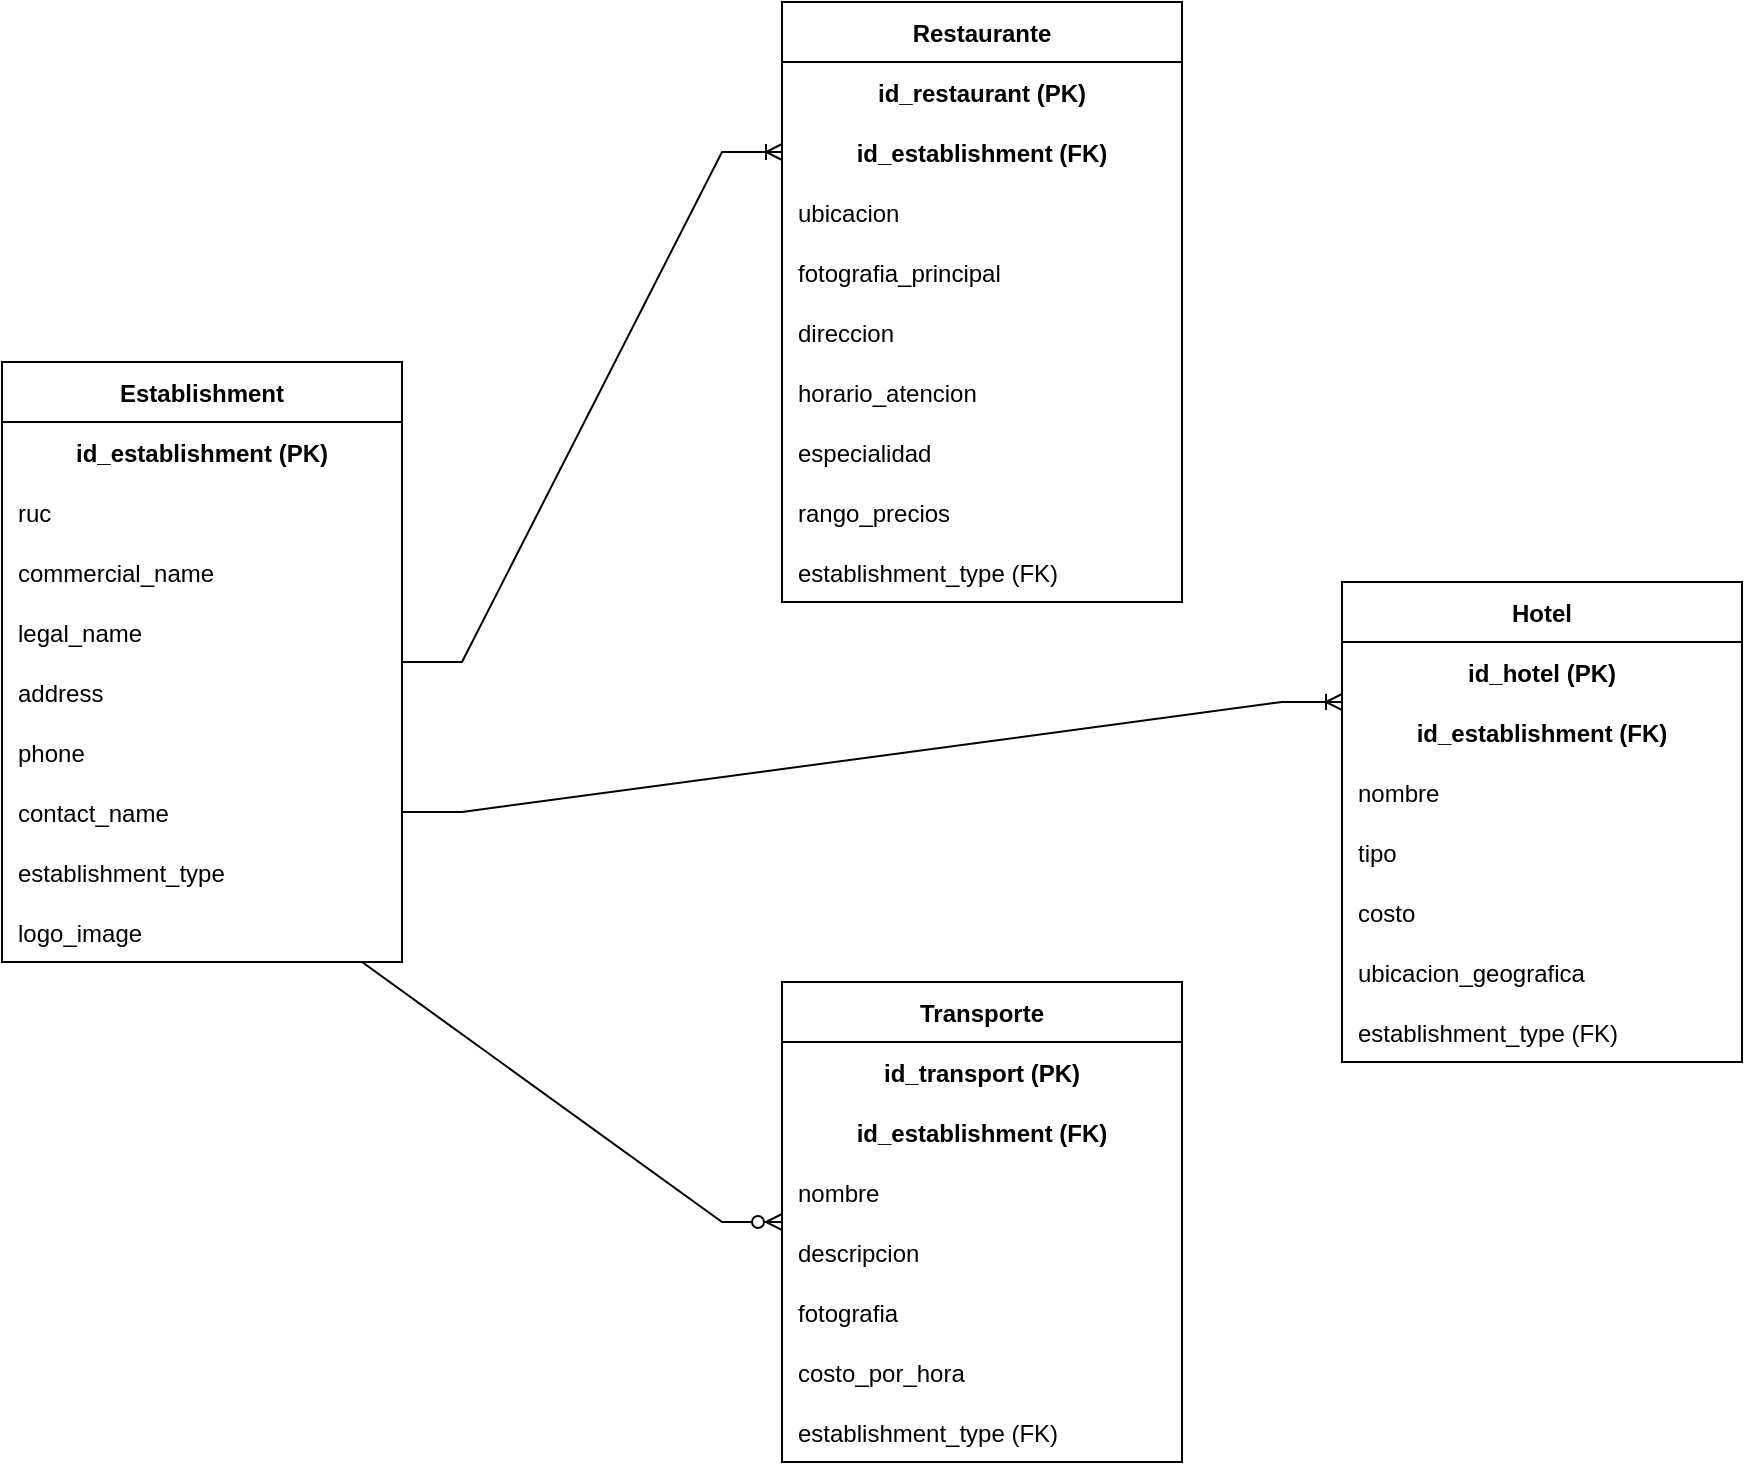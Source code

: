 <mxfile version="24.6.4" type="google">
  <diagram name="Page-1" id="r0cx-lcbzFBn6NEN5lIH">
    <mxGraphModel grid="1" page="1" gridSize="10" guides="1" tooltips="1" connect="1" arrows="1" fold="1" pageScale="1" pageWidth="850" pageHeight="1100" math="0" shadow="0">
      <root>
        <mxCell id="0" />
        <mxCell id="1" parent="0" />
        <mxCell id="52D9RYargoR9tX5GpVEe-107" value="Establishment" style="shape=table;startSize=30;container=1;collapsible=1;childLayout=tableLayout;fixedRows=1;rowLines=0;fontStyle=1;align=center;resizeLast=1;" vertex="1" parent="1">
          <mxGeometry x="180" y="190" width="200" height="300" as="geometry" />
        </mxCell>
        <mxCell id="52D9RYargoR9tX5GpVEe-108" value="id_establishment (PK)" style="shape=partialRectangle;overflow=hidden;connectable=0;fillColor=none;top=0;left=0;bottom=0;right=0;fontStyle=1;" vertex="1" parent="52D9RYargoR9tX5GpVEe-107">
          <mxGeometry y="30" width="200" height="30" as="geometry" />
        </mxCell>
        <mxCell id="52D9RYargoR9tX5GpVEe-109" value="ruc" style="shape=partialRectangle;overflow=hidden;connectable=0;fillColor=none;top=0;left=0;bottom=0;right=0;align=left;spacingLeft=6;" vertex="1" parent="52D9RYargoR9tX5GpVEe-107">
          <mxGeometry y="60" width="200" height="30" as="geometry" />
        </mxCell>
        <mxCell id="52D9RYargoR9tX5GpVEe-110" value="commercial_name" style="shape=partialRectangle;overflow=hidden;connectable=0;fillColor=none;top=0;left=0;bottom=0;right=0;align=left;spacingLeft=6;" vertex="1" parent="52D9RYargoR9tX5GpVEe-107">
          <mxGeometry y="90" width="200" height="30" as="geometry" />
        </mxCell>
        <mxCell id="52D9RYargoR9tX5GpVEe-111" value="legal_name" style="shape=partialRectangle;overflow=hidden;connectable=0;fillColor=none;top=0;left=0;bottom=0;right=0;align=left;spacingLeft=6;" vertex="1" parent="52D9RYargoR9tX5GpVEe-107">
          <mxGeometry y="120" width="200" height="30" as="geometry" />
        </mxCell>
        <mxCell id="52D9RYargoR9tX5GpVEe-112" value="address" style="shape=partialRectangle;overflow=hidden;connectable=0;fillColor=none;top=0;left=0;bottom=0;right=0;align=left;spacingLeft=6;" vertex="1" parent="52D9RYargoR9tX5GpVEe-107">
          <mxGeometry y="150" width="200" height="30" as="geometry" />
        </mxCell>
        <mxCell id="52D9RYargoR9tX5GpVEe-113" value="phone" style="shape=partialRectangle;overflow=hidden;connectable=0;fillColor=none;top=0;left=0;bottom=0;right=0;align=left;spacingLeft=6;" vertex="1" parent="52D9RYargoR9tX5GpVEe-107">
          <mxGeometry y="180" width="200" height="30" as="geometry" />
        </mxCell>
        <mxCell id="52D9RYargoR9tX5GpVEe-114" value="contact_name" style="shape=partialRectangle;overflow=hidden;connectable=0;fillColor=none;top=0;left=0;bottom=0;right=0;align=left;spacingLeft=6;" vertex="1" parent="52D9RYargoR9tX5GpVEe-107">
          <mxGeometry y="210" width="200" height="30" as="geometry" />
        </mxCell>
        <mxCell id="52D9RYargoR9tX5GpVEe-115" value="establishment_type" style="shape=partialRectangle;overflow=hidden;connectable=0;fillColor=none;top=0;left=0;bottom=0;right=0;align=left;spacingLeft=6;" vertex="1" parent="52D9RYargoR9tX5GpVEe-107">
          <mxGeometry y="240" width="200" height="30" as="geometry" />
        </mxCell>
        <mxCell id="52D9RYargoR9tX5GpVEe-116" value="logo_image" style="shape=partialRectangle;overflow=hidden;connectable=0;fillColor=none;top=0;left=0;bottom=0;right=0;align=left;spacingLeft=6;" vertex="1" parent="52D9RYargoR9tX5GpVEe-107">
          <mxGeometry y="270" width="200" height="30" as="geometry" />
        </mxCell>
        <mxCell id="52D9RYargoR9tX5GpVEe-117" value="Restaurante" style="shape=table;startSize=30;container=1;collapsible=1;childLayout=tableLayout;fixedRows=1;rowLines=0;fontStyle=1;align=center;resizeLast=1;" vertex="1" parent="1">
          <mxGeometry x="570" y="10" width="200" height="300" as="geometry" />
        </mxCell>
        <mxCell id="52D9RYargoR9tX5GpVEe-118" value="id_restaurant (PK)" style="shape=partialRectangle;overflow=hidden;connectable=0;fillColor=none;top=0;left=0;bottom=0;right=0;fontStyle=1;" vertex="1" parent="52D9RYargoR9tX5GpVEe-117">
          <mxGeometry y="30" width="200" height="30" as="geometry" />
        </mxCell>
        <mxCell id="52D9RYargoR9tX5GpVEe-119" value="id_establishment (FK)" style="shape=partialRectangle;overflow=hidden;connectable=0;fillColor=none;top=0;left=0;bottom=0;right=0;fontStyle=1;" vertex="1" parent="52D9RYargoR9tX5GpVEe-117">
          <mxGeometry y="60" width="200" height="30" as="geometry" />
        </mxCell>
        <mxCell id="52D9RYargoR9tX5GpVEe-120" value="ubicacion" style="shape=partialRectangle;overflow=hidden;connectable=0;fillColor=none;top=0;left=0;bottom=0;right=0;align=left;spacingLeft=6;" vertex="1" parent="52D9RYargoR9tX5GpVEe-117">
          <mxGeometry y="90" width="200" height="30" as="geometry" />
        </mxCell>
        <mxCell id="52D9RYargoR9tX5GpVEe-121" value="fotografia_principal" style="shape=partialRectangle;overflow=hidden;connectable=0;fillColor=none;top=0;left=0;bottom=0;right=0;align=left;spacingLeft=6;" vertex="1" parent="52D9RYargoR9tX5GpVEe-117">
          <mxGeometry y="120" width="200" height="30" as="geometry" />
        </mxCell>
        <mxCell id="52D9RYargoR9tX5GpVEe-122" value="direccion" style="shape=partialRectangle;overflow=hidden;connectable=0;fillColor=none;top=0;left=0;bottom=0;right=0;align=left;spacingLeft=6;" vertex="1" parent="52D9RYargoR9tX5GpVEe-117">
          <mxGeometry y="150" width="200" height="30" as="geometry" />
        </mxCell>
        <mxCell id="52D9RYargoR9tX5GpVEe-123" value="horario_atencion" style="shape=partialRectangle;overflow=hidden;connectable=0;fillColor=none;top=0;left=0;bottom=0;right=0;align=left;spacingLeft=6;" vertex="1" parent="52D9RYargoR9tX5GpVEe-117">
          <mxGeometry y="180" width="200" height="30" as="geometry" />
        </mxCell>
        <mxCell id="52D9RYargoR9tX5GpVEe-124" value="especialidad" style="shape=partialRectangle;overflow=hidden;connectable=0;fillColor=none;top=0;left=0;bottom=0;right=0;align=left;spacingLeft=6;" vertex="1" parent="52D9RYargoR9tX5GpVEe-117">
          <mxGeometry y="210" width="200" height="30" as="geometry" />
        </mxCell>
        <mxCell id="52D9RYargoR9tX5GpVEe-125" value="rango_precios" style="shape=partialRectangle;overflow=hidden;connectable=0;fillColor=none;top=0;left=0;bottom=0;right=0;align=left;spacingLeft=6;" vertex="1" parent="52D9RYargoR9tX5GpVEe-117">
          <mxGeometry y="240" width="200" height="30" as="geometry" />
        </mxCell>
        <mxCell id="52D9RYargoR9tX5GpVEe-126" value="establishment_type (FK)" style="shape=partialRectangle;overflow=hidden;connectable=0;fillColor=none;top=0;left=0;bottom=0;right=0;align=left;spacingLeft=6;" vertex="1" parent="52D9RYargoR9tX5GpVEe-117">
          <mxGeometry y="270" width="200" height="30" as="geometry" />
        </mxCell>
        <mxCell id="52D9RYargoR9tX5GpVEe-127" value="Transporte" style="shape=table;startSize=30;container=1;collapsible=1;childLayout=tableLayout;fixedRows=1;rowLines=0;fontStyle=1;align=center;resizeLast=1;" vertex="1" parent="1">
          <mxGeometry x="570" y="500" width="200" height="240" as="geometry" />
        </mxCell>
        <mxCell id="52D9RYargoR9tX5GpVEe-128" value="id_transport (PK)" style="shape=partialRectangle;overflow=hidden;connectable=0;fillColor=none;top=0;left=0;bottom=0;right=0;fontStyle=1;" vertex="1" parent="52D9RYargoR9tX5GpVEe-127">
          <mxGeometry y="30" width="200" height="30" as="geometry" />
        </mxCell>
        <mxCell id="52D9RYargoR9tX5GpVEe-129" value="id_establishment (FK)" style="shape=partialRectangle;overflow=hidden;connectable=0;fillColor=none;top=0;left=0;bottom=0;right=0;fontStyle=1;" vertex="1" parent="52D9RYargoR9tX5GpVEe-127">
          <mxGeometry y="60" width="200" height="30" as="geometry" />
        </mxCell>
        <mxCell id="52D9RYargoR9tX5GpVEe-130" value="nombre" style="shape=partialRectangle;overflow=hidden;connectable=0;fillColor=none;top=0;left=0;bottom=0;right=0;align=left;spacingLeft=6;" vertex="1" parent="52D9RYargoR9tX5GpVEe-127">
          <mxGeometry y="90" width="200" height="30" as="geometry" />
        </mxCell>
        <mxCell id="52D9RYargoR9tX5GpVEe-131" value="descripcion" style="shape=partialRectangle;overflow=hidden;connectable=0;fillColor=none;top=0;left=0;bottom=0;right=0;align=left;spacingLeft=6;" vertex="1" parent="52D9RYargoR9tX5GpVEe-127">
          <mxGeometry y="120" width="200" height="30" as="geometry" />
        </mxCell>
        <mxCell id="52D9RYargoR9tX5GpVEe-132" value="fotografia" style="shape=partialRectangle;overflow=hidden;connectable=0;fillColor=none;top=0;left=0;bottom=0;right=0;align=left;spacingLeft=6;" vertex="1" parent="52D9RYargoR9tX5GpVEe-127">
          <mxGeometry y="150" width="200" height="30" as="geometry" />
        </mxCell>
        <mxCell id="52D9RYargoR9tX5GpVEe-133" value="costo_por_hora" style="shape=partialRectangle;overflow=hidden;connectable=0;fillColor=none;top=0;left=0;bottom=0;right=0;align=left;spacingLeft=6;" vertex="1" parent="52D9RYargoR9tX5GpVEe-127">
          <mxGeometry y="180" width="200" height="30" as="geometry" />
        </mxCell>
        <mxCell id="52D9RYargoR9tX5GpVEe-134" value="establishment_type (FK)" style="shape=partialRectangle;overflow=hidden;connectable=0;fillColor=none;top=0;left=0;bottom=0;right=0;align=left;spacingLeft=6;" vertex="1" parent="52D9RYargoR9tX5GpVEe-127">
          <mxGeometry y="210" width="200" height="30" as="geometry" />
        </mxCell>
        <mxCell id="52D9RYargoR9tX5GpVEe-135" value="Hotel" style="shape=table;startSize=30;container=1;collapsible=1;childLayout=tableLayout;fixedRows=1;rowLines=0;fontStyle=1;align=center;resizeLast=1;" vertex="1" parent="1">
          <mxGeometry x="850" y="300" width="200" height="240" as="geometry" />
        </mxCell>
        <mxCell id="52D9RYargoR9tX5GpVEe-136" value="id_hotel (PK)" style="shape=partialRectangle;overflow=hidden;connectable=0;fillColor=none;top=0;left=0;bottom=0;right=0;fontStyle=1;" vertex="1" parent="52D9RYargoR9tX5GpVEe-135">
          <mxGeometry y="30" width="200" height="30" as="geometry" />
        </mxCell>
        <mxCell id="52D9RYargoR9tX5GpVEe-137" value="id_establishment (FK)" style="shape=partialRectangle;overflow=hidden;connectable=0;fillColor=none;top=0;left=0;bottom=0;right=0;fontStyle=1;" vertex="1" parent="52D9RYargoR9tX5GpVEe-135">
          <mxGeometry y="60" width="200" height="30" as="geometry" />
        </mxCell>
        <mxCell id="52D9RYargoR9tX5GpVEe-138" value="nombre" style="shape=partialRectangle;overflow=hidden;connectable=0;fillColor=none;top=0;left=0;bottom=0;right=0;align=left;spacingLeft=6;" vertex="1" parent="52D9RYargoR9tX5GpVEe-135">
          <mxGeometry y="90" width="200" height="30" as="geometry" />
        </mxCell>
        <mxCell id="52D9RYargoR9tX5GpVEe-139" value="tipo" style="shape=partialRectangle;overflow=hidden;connectable=0;fillColor=none;top=0;left=0;bottom=0;right=0;align=left;spacingLeft=6;" vertex="1" parent="52D9RYargoR9tX5GpVEe-135">
          <mxGeometry y="120" width="200" height="30" as="geometry" />
        </mxCell>
        <mxCell id="52D9RYargoR9tX5GpVEe-140" value="costo" style="shape=partialRectangle;overflow=hidden;connectable=0;fillColor=none;top=0;left=0;bottom=0;right=0;align=left;spacingLeft=6;" vertex="1" parent="52D9RYargoR9tX5GpVEe-135">
          <mxGeometry y="150" width="200" height="30" as="geometry" />
        </mxCell>
        <mxCell id="52D9RYargoR9tX5GpVEe-141" value="ubicacion_geografica" style="shape=partialRectangle;overflow=hidden;connectable=0;fillColor=none;top=0;left=0;bottom=0;right=0;align=left;spacingLeft=6;" vertex="1" parent="52D9RYargoR9tX5GpVEe-135">
          <mxGeometry y="180" width="200" height="30" as="geometry" />
        </mxCell>
        <mxCell id="52D9RYargoR9tX5GpVEe-142" value="establishment_type (FK)" style="shape=partialRectangle;overflow=hidden;connectable=0;fillColor=none;top=0;left=0;bottom=0;right=0;align=left;spacingLeft=6;" vertex="1" parent="52D9RYargoR9tX5GpVEe-135">
          <mxGeometry y="210" width="200" height="30" as="geometry" />
        </mxCell>
        <mxCell id="52D9RYargoR9tX5GpVEe-146" value="" style="edgeStyle=entityRelationEdgeStyle;fontSize=12;html=1;endArrow=ERoneToMany;rounded=0;exitX=1;exitY=0.5;exitDx=0;exitDy=0;entryX=0;entryY=0.25;entryDx=0;entryDy=0;" edge="1" parent="1" source="52D9RYargoR9tX5GpVEe-107" target="52D9RYargoR9tX5GpVEe-117">
          <mxGeometry width="100" height="100" relative="1" as="geometry">
            <mxPoint x="400" y="350" as="sourcePoint" />
            <mxPoint x="570" y="80" as="targetPoint" />
          </mxGeometry>
        </mxCell>
        <mxCell id="52D9RYargoR9tX5GpVEe-147" value="" style="edgeStyle=entityRelationEdgeStyle;fontSize=12;html=1;endArrow=ERoneToMany;rounded=0;exitX=1;exitY=0.75;exitDx=0;exitDy=0;entryX=0;entryY=0.25;entryDx=0;entryDy=0;" edge="1" parent="1" source="52D9RYargoR9tX5GpVEe-107" target="52D9RYargoR9tX5GpVEe-135">
          <mxGeometry width="100" height="100" relative="1" as="geometry">
            <mxPoint x="490" y="460" as="sourcePoint" />
            <mxPoint x="590" y="360" as="targetPoint" />
          </mxGeometry>
        </mxCell>
        <mxCell id="52D9RYargoR9tX5GpVEe-148" value="" style="edgeStyle=entityRelationEdgeStyle;fontSize=12;html=1;endArrow=ERzeroToMany;endFill=1;rounded=0;exitX=0.75;exitY=1;exitDx=0;exitDy=0;entryX=0;entryY=0.5;entryDx=0;entryDy=0;" edge="1" parent="1" source="52D9RYargoR9tX5GpVEe-107" target="52D9RYargoR9tX5GpVEe-127">
          <mxGeometry width="100" height="100" relative="1" as="geometry">
            <mxPoint x="280" y="640" as="sourcePoint" />
            <mxPoint x="520" y="600" as="targetPoint" />
          </mxGeometry>
        </mxCell>
      </root>
    </mxGraphModel>
  </diagram>
</mxfile>
